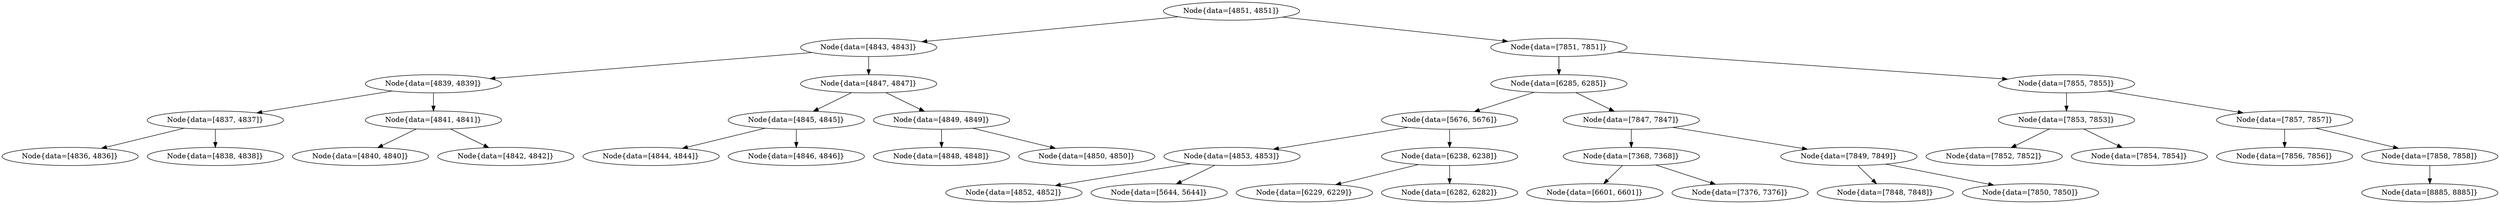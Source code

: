 digraph G{
194658905 [label="Node{data=[4851, 4851]}"]
194658905 -> 114927734
114927734 [label="Node{data=[4843, 4843]}"]
114927734 -> 782459729
782459729 [label="Node{data=[4839, 4839]}"]
782459729 -> 230224580
230224580 [label="Node{data=[4837, 4837]}"]
230224580 -> 1424617888
1424617888 [label="Node{data=[4836, 4836]}"]
230224580 -> 523790675
523790675 [label="Node{data=[4838, 4838]}"]
782459729 -> 708061198
708061198 [label="Node{data=[4841, 4841]}"]
708061198 -> 1624297822
1624297822 [label="Node{data=[4840, 4840]}"]
708061198 -> 2066700309
2066700309 [label="Node{data=[4842, 4842]}"]
114927734 -> 654431442
654431442 [label="Node{data=[4847, 4847]}"]
654431442 -> 754908260
754908260 [label="Node{data=[4845, 4845]}"]
754908260 -> 1254265476
1254265476 [label="Node{data=[4844, 4844]}"]
754908260 -> 1261212729
1261212729 [label="Node{data=[4846, 4846]}"]
654431442 -> 1654812362
1654812362 [label="Node{data=[4849, 4849]}"]
1654812362 -> 971289382
971289382 [label="Node{data=[4848, 4848]}"]
1654812362 -> 1735147564
1735147564 [label="Node{data=[4850, 4850]}"]
194658905 -> 1213111716
1213111716 [label="Node{data=[7851, 7851]}"]
1213111716 -> 963341913
963341913 [label="Node{data=[6285, 6285]}"]
963341913 -> 629839825
629839825 [label="Node{data=[5676, 5676]}"]
629839825 -> 551734892
551734892 [label="Node{data=[4853, 4853]}"]
551734892 -> 486392937
486392937 [label="Node{data=[4852, 4852]}"]
551734892 -> 2122741769
2122741769 [label="Node{data=[5644, 5644]}"]
629839825 -> 256072727
256072727 [label="Node{data=[6238, 6238]}"]
256072727 -> 962884157
962884157 [label="Node{data=[6229, 6229]}"]
256072727 -> 1263020020
1263020020 [label="Node{data=[6282, 6282]}"]
963341913 -> 105072804
105072804 [label="Node{data=[7847, 7847]}"]
105072804 -> 326442911
326442911 [label="Node{data=[7368, 7368]}"]
326442911 -> 161116758
161116758 [label="Node{data=[6601, 6601]}"]
326442911 -> 57115414
57115414 [label="Node{data=[7376, 7376]}"]
105072804 -> 536739254
536739254 [label="Node{data=[7849, 7849]}"]
536739254 -> 617582641
617582641 [label="Node{data=[7848, 7848]}"]
536739254 -> 2115849788
2115849788 [label="Node{data=[7850, 7850]}"]
1213111716 -> 1105006042
1105006042 [label="Node{data=[7855, 7855]}"]
1105006042 -> 826099738
826099738 [label="Node{data=[7853, 7853]}"]
826099738 -> 1772820500
1772820500 [label="Node{data=[7852, 7852]}"]
826099738 -> 2102642611
2102642611 [label="Node{data=[7854, 7854]}"]
1105006042 -> 1422501406
1422501406 [label="Node{data=[7857, 7857]}"]
1422501406 -> 258951429
258951429 [label="Node{data=[7856, 7856]}"]
1422501406 -> 1052085060
1052085060 [label="Node{data=[7858, 7858]}"]
1052085060 -> 1563999614
1563999614 [label="Node{data=[8885, 8885]}"]
}